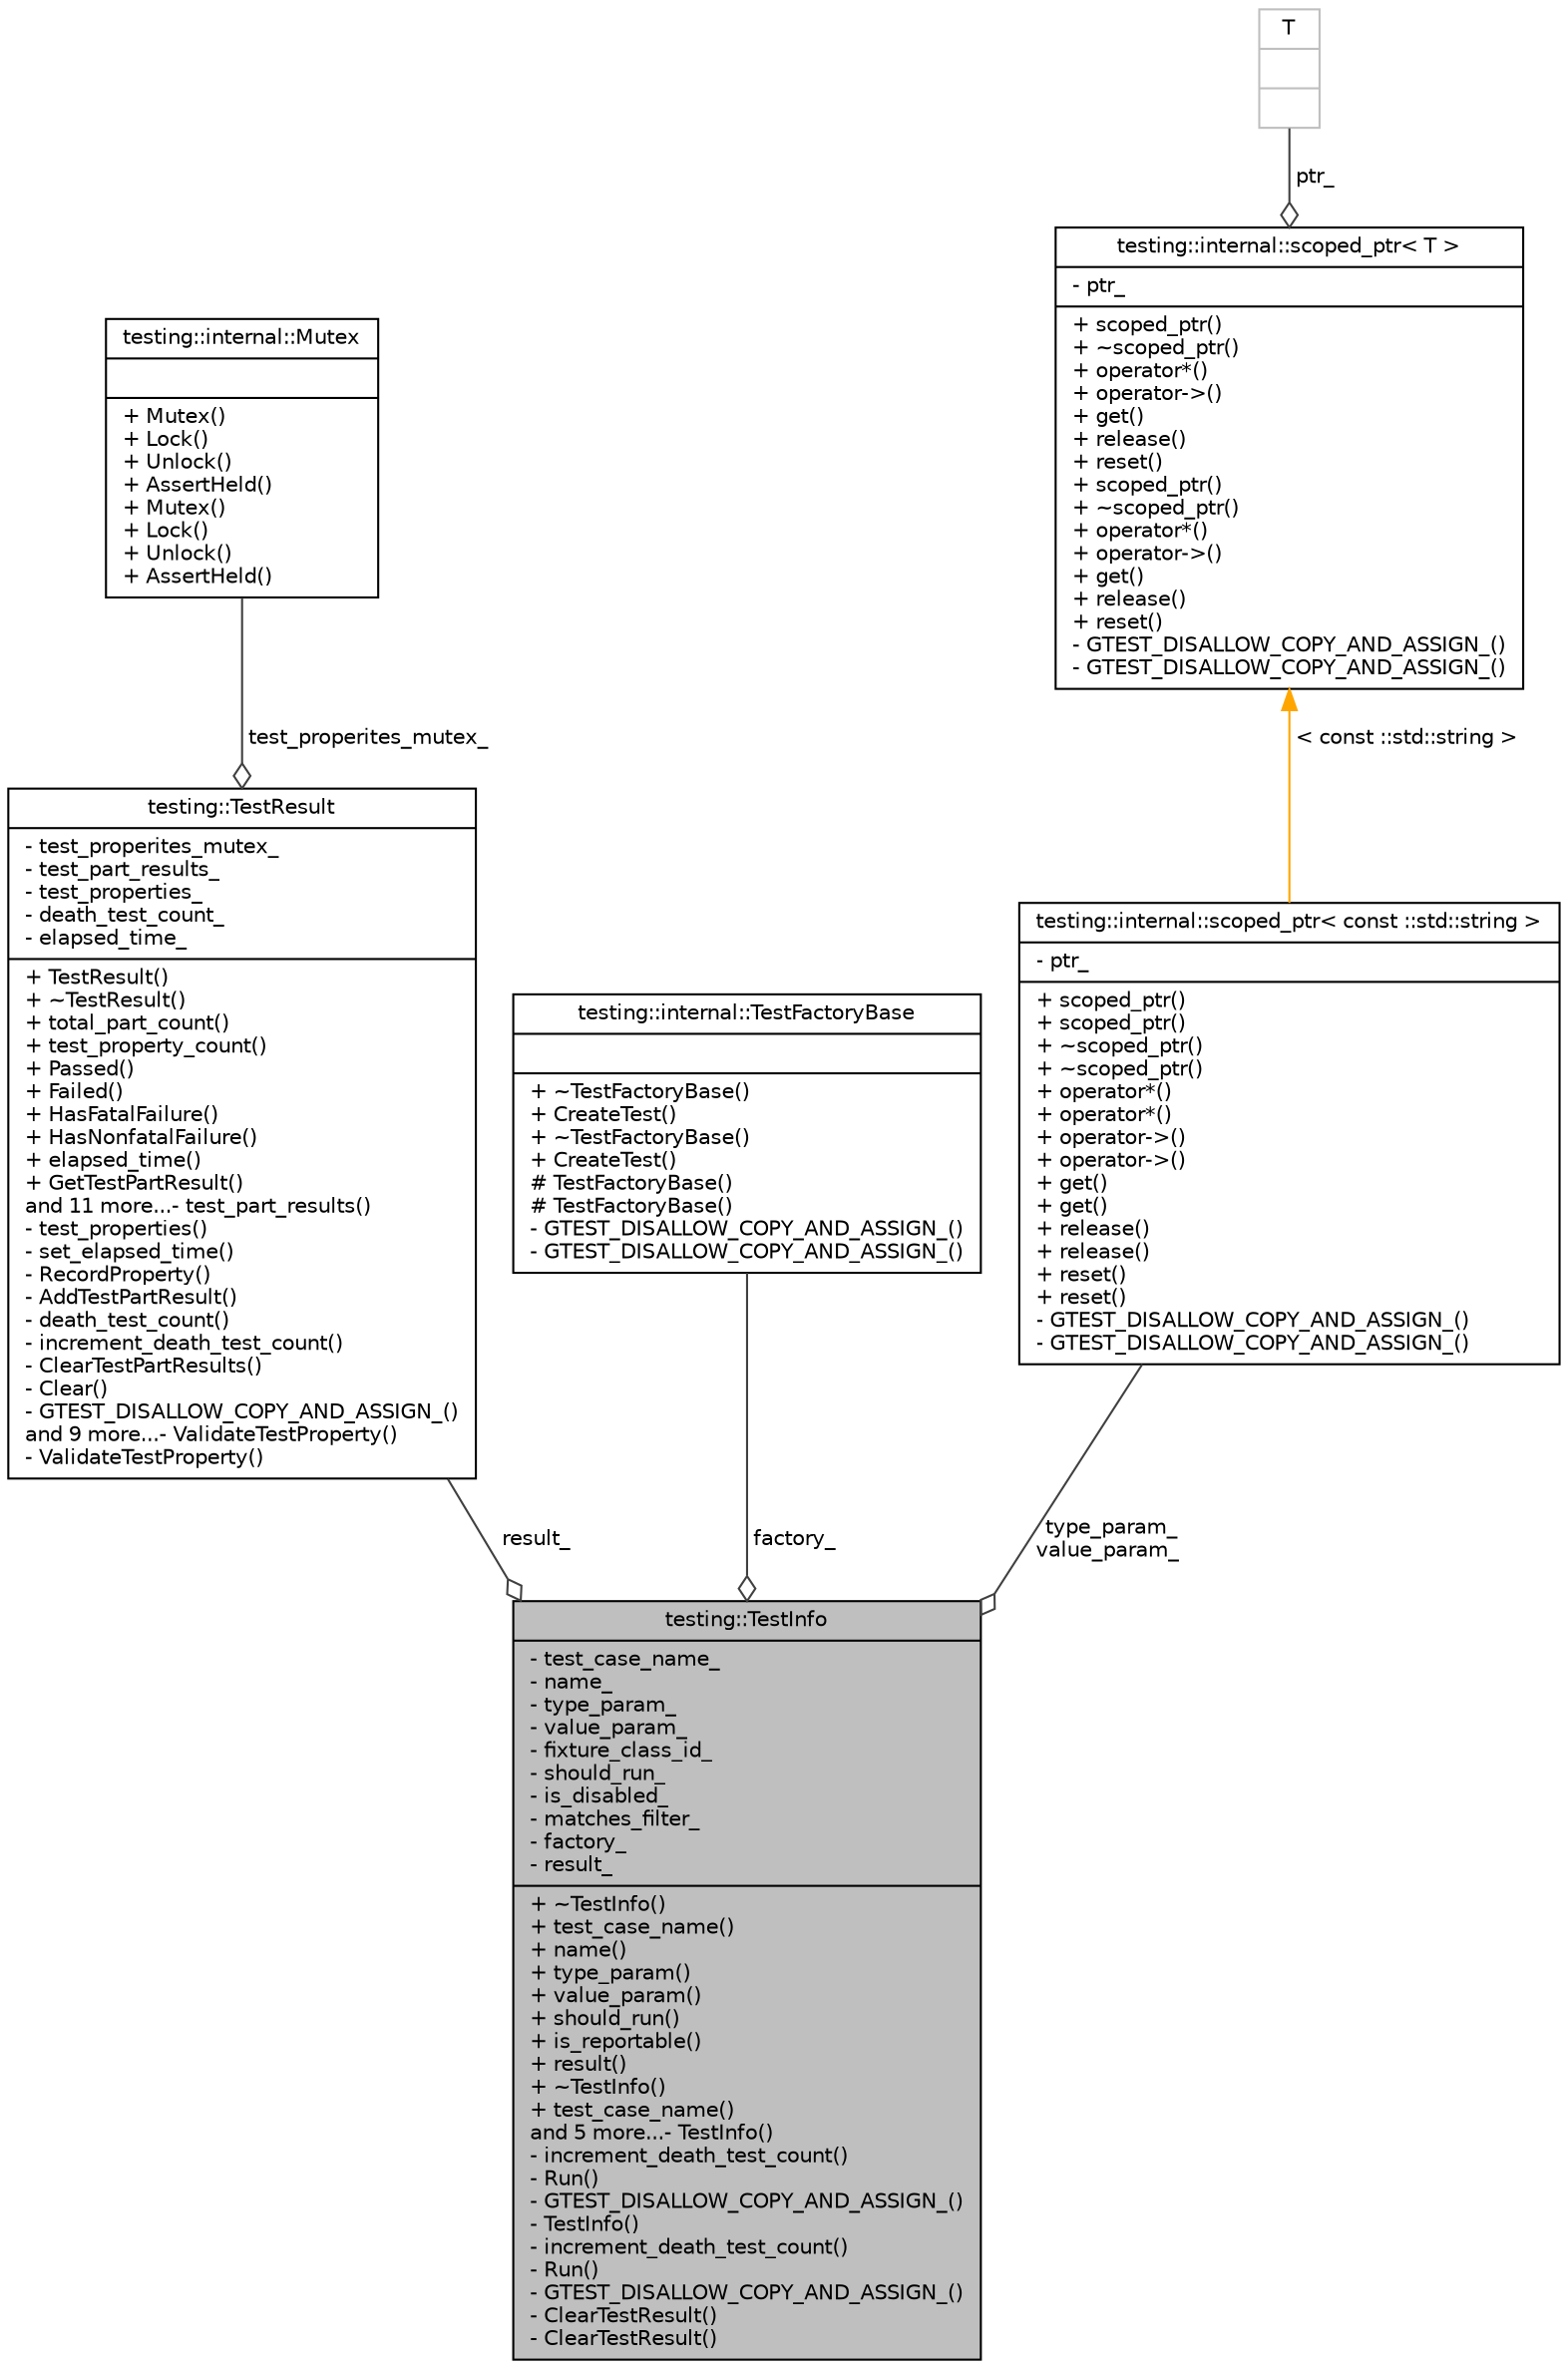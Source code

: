 digraph G
{
  edge [fontname="Helvetica",fontsize="10",labelfontname="Helvetica",labelfontsize="10"];
  node [fontname="Helvetica",fontsize="10",shape=record];
  Node1 [label="{testing::TestInfo\n|- test_case_name_\l- name_\l- type_param_\l- value_param_\l- fixture_class_id_\l- should_run_\l- is_disabled_\l- matches_filter_\l- factory_\l- result_\l|+ ~TestInfo()\l+ test_case_name()\l+ name()\l+ type_param()\l+ value_param()\l+ should_run()\l+ is_reportable()\l+ result()\l+ ~TestInfo()\l+ test_case_name()\land 5 more...- TestInfo()\l- increment_death_test_count()\l- Run()\l- GTEST_DISALLOW_COPY_AND_ASSIGN_()\l- TestInfo()\l- increment_death_test_count()\l- Run()\l- GTEST_DISALLOW_COPY_AND_ASSIGN_()\l- ClearTestResult()\l- ClearTestResult()\l}",height=0.2,width=0.4,color="black", fillcolor="grey75", style="filled" fontcolor="black"];
  Node2 -> Node1 [color="grey25",fontsize="10",style="solid",label=" result_" ,arrowhead="odiamond",fontname="Helvetica"];
  Node2 [label="{testing::TestResult\n|- test_properites_mutex_\l- test_part_results_\l- test_properties_\l- death_test_count_\l- elapsed_time_\l|+ TestResult()\l+ ~TestResult()\l+ total_part_count()\l+ test_property_count()\l+ Passed()\l+ Failed()\l+ HasFatalFailure()\l+ HasNonfatalFailure()\l+ elapsed_time()\l+ GetTestPartResult()\land 11 more...- test_part_results()\l- test_properties()\l- set_elapsed_time()\l- RecordProperty()\l- AddTestPartResult()\l- death_test_count()\l- increment_death_test_count()\l- ClearTestPartResults()\l- Clear()\l- GTEST_DISALLOW_COPY_AND_ASSIGN_()\land 9 more...- ValidateTestProperty()\l- ValidateTestProperty()\l}",height=0.2,width=0.4,color="black", fillcolor="white", style="filled",URL="$classtesting_1_1TestResult.html"];
  Node3 -> Node2 [color="grey25",fontsize="10",style="solid",label=" test_properites_mutex_" ,arrowhead="odiamond",fontname="Helvetica"];
  Node3 [label="{testing::internal::Mutex\n||+ Mutex()\l+ Lock()\l+ Unlock()\l+ AssertHeld()\l+ Mutex()\l+ Lock()\l+ Unlock()\l+ AssertHeld()\l}",height=0.2,width=0.4,color="black", fillcolor="white", style="filled",URL="$classtesting_1_1internal_1_1Mutex.html"];
  Node4 -> Node1 [color="grey25",fontsize="10",style="solid",label=" factory_" ,arrowhead="odiamond",fontname="Helvetica"];
  Node4 [label="{testing::internal::TestFactoryBase\n||+ ~TestFactoryBase()\l+ CreateTest()\l+ ~TestFactoryBase()\l+ CreateTest()\l# TestFactoryBase()\l# TestFactoryBase()\l- GTEST_DISALLOW_COPY_AND_ASSIGN_()\l- GTEST_DISALLOW_COPY_AND_ASSIGN_()\l}",height=0.2,width=0.4,color="black", fillcolor="white", style="filled",URL="$classtesting_1_1internal_1_1TestFactoryBase.html"];
  Node5 -> Node1 [color="grey25",fontsize="10",style="solid",label=" type_param_\nvalue_param_" ,arrowhead="odiamond",fontname="Helvetica"];
  Node5 [label="{testing::internal::scoped_ptr\< const ::std::string \>\n|- ptr_\l|+ scoped_ptr()\l+ scoped_ptr()\l+ ~scoped_ptr()\l+ ~scoped_ptr()\l+ operator*()\l+ operator*()\l+ operator-\>()\l+ operator-\>()\l+ get()\l+ get()\l+ release()\l+ release()\l+ reset()\l+ reset()\l- GTEST_DISALLOW_COPY_AND_ASSIGN_()\l- GTEST_DISALLOW_COPY_AND_ASSIGN_()\l}",height=0.2,width=0.4,color="black", fillcolor="white", style="filled",URL="$classtesting_1_1internal_1_1scoped__ptr.html"];
  Node6 -> Node5 [dir="back",color="orange",fontsize="10",style="solid",label=" \< const ::std::string \>" ,fontname="Helvetica"];
  Node6 [label="{testing::internal::scoped_ptr\< T \>\n|- ptr_\l|+ scoped_ptr()\l+ ~scoped_ptr()\l+ operator*()\l+ operator-\>()\l+ get()\l+ release()\l+ reset()\l+ scoped_ptr()\l+ ~scoped_ptr()\l+ operator*()\l+ operator-\>()\l+ get()\l+ release()\l+ reset()\l- GTEST_DISALLOW_COPY_AND_ASSIGN_()\l- GTEST_DISALLOW_COPY_AND_ASSIGN_()\l}",height=0.2,width=0.4,color="black", fillcolor="white", style="filled",URL="$classtesting_1_1internal_1_1scoped__ptr.html"];
  Node7 -> Node6 [color="grey25",fontsize="10",style="solid",label=" ptr_" ,arrowhead="odiamond",fontname="Helvetica"];
  Node7 [label="{T\n||}",height=0.2,width=0.4,color="grey75", fillcolor="white", style="filled"];
}
